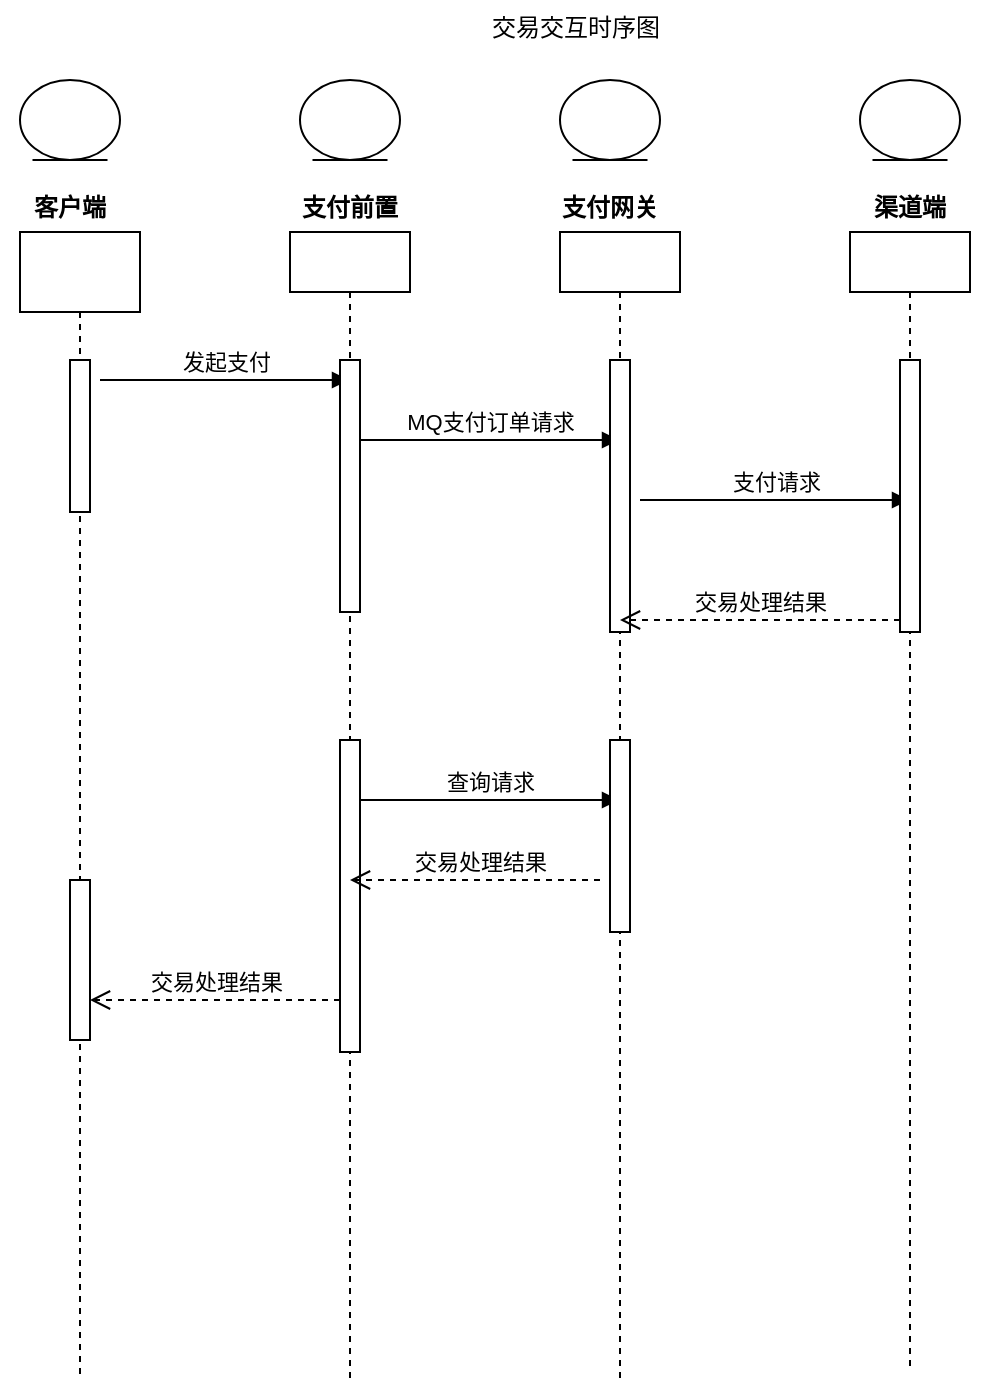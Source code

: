 <mxfile version="12.7.1" type="github"><diagram id="gSS0Znzi_F9zVK7vrrne" name="Page-1"><mxGraphModel dx="1278" dy="547" grid="1" gridSize="10" guides="1" tooltips="1" connect="1" arrows="1" fold="1" page="1" pageScale="1" pageWidth="827" pageHeight="1169" math="0" shadow="0"><root><mxCell id="0"/><mxCell id="1" parent="0"/><mxCell id="icYizLfzE4CBnQej0Xnt-1" value="" style="ellipse;shape=umlEntity;whiteSpace=wrap;html=1;" vertex="1" parent="1"><mxGeometry x="40" y="40" width="50" height="40" as="geometry"/></mxCell><mxCell id="icYizLfzE4CBnQej0Xnt-2" value="" style="ellipse;shape=umlEntity;whiteSpace=wrap;html=1;" vertex="1" parent="1"><mxGeometry x="180" y="40" width="50" height="40" as="geometry"/></mxCell><mxCell id="icYizLfzE4CBnQej0Xnt-3" value="" style="ellipse;shape=umlEntity;whiteSpace=wrap;html=1;" vertex="1" parent="1"><mxGeometry x="310" y="40" width="50" height="40" as="geometry"/></mxCell><mxCell id="icYizLfzE4CBnQej0Xnt-4" value="" style="ellipse;shape=umlEntity;whiteSpace=wrap;html=1;" vertex="1" parent="1"><mxGeometry x="460" y="40" width="50" height="40" as="geometry"/></mxCell><mxCell id="icYizLfzE4CBnQej0Xnt-5" value="客户端" style="text;align=center;fontStyle=1;verticalAlign=middle;spacingLeft=3;spacingRight=3;strokeColor=none;rotatable=0;points=[[0,0.5],[1,0.5]];portConstraint=eastwest;" vertex="1" parent="1"><mxGeometry x="30" y="90" width="70" height="26" as="geometry"/></mxCell><mxCell id="icYizLfzE4CBnQej0Xnt-6" value="支付前置" style="text;align=center;fontStyle=1;verticalAlign=middle;spacingLeft=3;spacingRight=3;strokeColor=none;rotatable=0;points=[[0,0.5],[1,0.5]];portConstraint=eastwest;" vertex="1" parent="1"><mxGeometry x="170" y="90" width="70" height="26" as="geometry"/></mxCell><mxCell id="icYizLfzE4CBnQej0Xnt-7" value="支付网关" style="text;align=center;fontStyle=1;verticalAlign=middle;spacingLeft=3;spacingRight=3;strokeColor=none;rotatable=0;points=[[0,0.5],[1,0.5]];portConstraint=eastwest;" vertex="1" parent="1"><mxGeometry x="300" y="90" width="70" height="26" as="geometry"/></mxCell><mxCell id="icYizLfzE4CBnQej0Xnt-8" value="交易交互时序图" style="text;strokeColor=none;fillColor=none;align=left;verticalAlign=top;spacingLeft=4;spacingRight=4;overflow=hidden;rotatable=0;points=[[0,0.5],[1,0.5]];portConstraint=eastwest;" vertex="1" parent="1"><mxGeometry x="270" width="100" height="26" as="geometry"/></mxCell><mxCell id="icYizLfzE4CBnQej0Xnt-9" value="渠道端" style="text;align=center;fontStyle=1;verticalAlign=middle;spacingLeft=3;spacingRight=3;strokeColor=none;rotatable=0;points=[[0,0.5],[1,0.5]];portConstraint=eastwest;" vertex="1" parent="1"><mxGeometry x="450" y="90" width="70" height="26" as="geometry"/></mxCell><mxCell id="icYizLfzE4CBnQej0Xnt-11" value="" style="html=1;points=[];perimeter=orthogonalPerimeter;shape=umlLifeline;participant=label;fontFamily=Helvetica;fontSize=12;fontColor=#000000;align=center;strokeColor=#000000;fillColor=#ffffff;recursiveResize=0;container=1;collapsible=0;" vertex="1" parent="1"><mxGeometry x="40" y="116" width="60" height="574" as="geometry"/></mxCell><mxCell id="icYizLfzE4CBnQej0Xnt-15" value="" style="html=1;points=[];perimeter=orthogonalPerimeter;" vertex="1" parent="icYizLfzE4CBnQej0Xnt-11"><mxGeometry x="25" y="64" width="10" height="76" as="geometry"/></mxCell><mxCell id="icYizLfzE4CBnQej0Xnt-16" value="发起支付" style="html=1;verticalAlign=bottom;endArrow=block;" edge="1" parent="icYizLfzE4CBnQej0Xnt-11" target="icYizLfzE4CBnQej0Xnt-12"><mxGeometry width="80" relative="1" as="geometry"><mxPoint x="40" y="74" as="sourcePoint"/><mxPoint x="120" y="74" as="targetPoint"/></mxGeometry></mxCell><mxCell id="icYizLfzE4CBnQej0Xnt-33" value="" style="html=1;points=[];perimeter=orthogonalPerimeter;" vertex="1" parent="icYizLfzE4CBnQej0Xnt-11"><mxGeometry x="25" y="324" width="10" height="80" as="geometry"/></mxCell><mxCell id="icYizLfzE4CBnQej0Xnt-12" value="" style="shape=umlLifeline;perimeter=lifelinePerimeter;whiteSpace=wrap;html=1;container=1;collapsible=0;recursiveResize=0;outlineConnect=0;size=30;" vertex="1" parent="1"><mxGeometry x="175" y="116" width="60" height="574" as="geometry"/></mxCell><mxCell id="icYizLfzE4CBnQej0Xnt-18" value="" style="html=1;points=[];perimeter=orthogonalPerimeter;" vertex="1" parent="icYizLfzE4CBnQej0Xnt-12"><mxGeometry x="25" y="64" width="10" height="126" as="geometry"/></mxCell><mxCell id="icYizLfzE4CBnQej0Xnt-22" value="MQ支付订单请求" style="html=1;verticalAlign=bottom;endArrow=block;" edge="1" parent="icYizLfzE4CBnQej0Xnt-12" target="icYizLfzE4CBnQej0Xnt-13"><mxGeometry width="80" relative="1" as="geometry"><mxPoint x="35" y="104" as="sourcePoint"/><mxPoint x="115" y="104" as="targetPoint"/></mxGeometry></mxCell><mxCell id="icYizLfzE4CBnQej0Xnt-23" value="" style="html=1;points=[];perimeter=orthogonalPerimeter;" vertex="1" parent="icYizLfzE4CBnQej0Xnt-12"><mxGeometry x="25" y="254" width="10" height="156" as="geometry"/></mxCell><mxCell id="icYizLfzE4CBnQej0Xnt-29" value="查询请求" style="html=1;verticalAlign=bottom;endArrow=block;" edge="1" parent="icYizLfzE4CBnQej0Xnt-12" target="icYizLfzE4CBnQej0Xnt-13"><mxGeometry width="80" relative="1" as="geometry"><mxPoint x="35" y="284" as="sourcePoint"/><mxPoint x="115" y="284" as="targetPoint"/></mxGeometry></mxCell><mxCell id="icYizLfzE4CBnQej0Xnt-13" value="" style="shape=umlLifeline;perimeter=lifelinePerimeter;whiteSpace=wrap;html=1;container=1;collapsible=0;recursiveResize=0;outlineConnect=0;size=30;" vertex="1" parent="1"><mxGeometry x="310" y="116" width="60" height="574" as="geometry"/></mxCell><mxCell id="icYizLfzE4CBnQej0Xnt-19" value="" style="html=1;points=[];perimeter=orthogonalPerimeter;" vertex="1" parent="icYizLfzE4CBnQej0Xnt-13"><mxGeometry x="25" y="64" width="10" height="136" as="geometry"/></mxCell><mxCell id="icYizLfzE4CBnQej0Xnt-26" value="支付请求" style="html=1;verticalAlign=bottom;endArrow=block;" edge="1" parent="icYizLfzE4CBnQej0Xnt-13" target="icYizLfzE4CBnQej0Xnt-14"><mxGeometry width="80" relative="1" as="geometry"><mxPoint x="40" y="134" as="sourcePoint"/><mxPoint x="110" y="134" as="targetPoint"/></mxGeometry></mxCell><mxCell id="icYizLfzE4CBnQej0Xnt-28" value="" style="html=1;points=[];perimeter=orthogonalPerimeter;" vertex="1" parent="icYizLfzE4CBnQej0Xnt-13"><mxGeometry x="25" y="254" width="10" height="96" as="geometry"/></mxCell><mxCell id="icYizLfzE4CBnQej0Xnt-14" value="" style="shape=umlLifeline;perimeter=lifelinePerimeter;whiteSpace=wrap;html=1;container=1;collapsible=0;recursiveResize=0;outlineConnect=0;size=30;" vertex="1" parent="1"><mxGeometry x="455" y="116" width="60" height="570" as="geometry"/></mxCell><mxCell id="icYizLfzE4CBnQej0Xnt-25" value="" style="html=1;points=[];perimeter=orthogonalPerimeter;" vertex="1" parent="icYizLfzE4CBnQej0Xnt-14"><mxGeometry x="25" y="64" width="10" height="136" as="geometry"/></mxCell><mxCell id="icYizLfzE4CBnQej0Xnt-27" value="交易处理结果" style="html=1;verticalAlign=bottom;endArrow=open;dashed=1;endSize=8;" edge="1" parent="1" target="icYizLfzE4CBnQej0Xnt-13"><mxGeometry relative="1" as="geometry"><mxPoint x="480" y="310" as="sourcePoint"/><mxPoint x="400" y="310" as="targetPoint"/></mxGeometry></mxCell><mxCell id="icYizLfzE4CBnQej0Xnt-31" value="交易处理结果" style="html=1;verticalAlign=bottom;endArrow=open;dashed=1;endSize=8;" edge="1" parent="1" target="icYizLfzE4CBnQej0Xnt-12"><mxGeometry x="-0.044" relative="1" as="geometry"><mxPoint x="330" y="440" as="sourcePoint"/><mxPoint x="250" y="440" as="targetPoint"/><mxPoint as="offset"/></mxGeometry></mxCell><mxCell id="icYizLfzE4CBnQej0Xnt-34" value="交易处理结果" style="html=1;verticalAlign=bottom;endArrow=open;dashed=1;endSize=8;" edge="1" parent="1" target="icYizLfzE4CBnQej0Xnt-33"><mxGeometry relative="1" as="geometry"><mxPoint x="200" y="500" as="sourcePoint"/><mxPoint x="120" y="500" as="targetPoint"/></mxGeometry></mxCell></root></mxGraphModel></diagram></mxfile>
